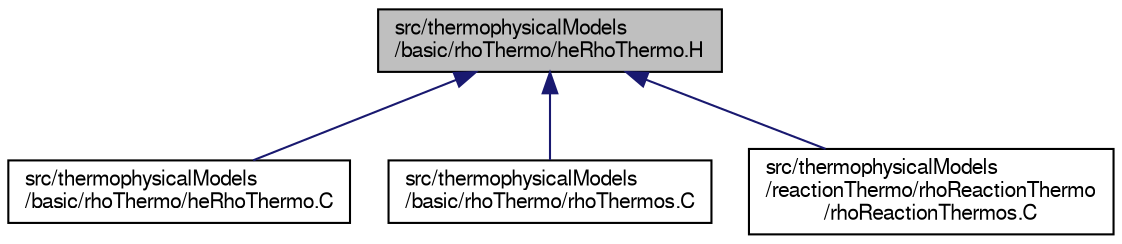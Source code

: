 digraph "src/thermophysicalModels/basic/rhoThermo/heRhoThermo.H"
{
  bgcolor="transparent";
  edge [fontname="FreeSans",fontsize="10",labelfontname="FreeSans",labelfontsize="10"];
  node [fontname="FreeSans",fontsize="10",shape=record];
  Node306 [label="src/thermophysicalModels\l/basic/rhoThermo/heRhoThermo.H",height=0.2,width=0.4,color="black", fillcolor="grey75", style="filled", fontcolor="black"];
  Node306 -> Node307 [dir="back",color="midnightblue",fontsize="10",style="solid",fontname="FreeSans"];
  Node307 [label="src/thermophysicalModels\l/basic/rhoThermo/heRhoThermo.C",height=0.2,width=0.4,color="black",URL="$a15467.html"];
  Node306 -> Node308 [dir="back",color="midnightblue",fontsize="10",style="solid",fontname="FreeSans"];
  Node308 [label="src/thermophysicalModels\l/basic/rhoThermo/rhoThermos.C",height=0.2,width=0.4,color="black",URL="$a15479.html"];
  Node306 -> Node309 [dir="back",color="midnightblue",fontsize="10",style="solid",fontname="FreeSans"];
  Node309 [label="src/thermophysicalModels\l/reactionThermo/rhoReactionThermo\l/rhoReactionThermos.C",height=0.2,width=0.4,color="black",URL="$a16247.html"];
}
